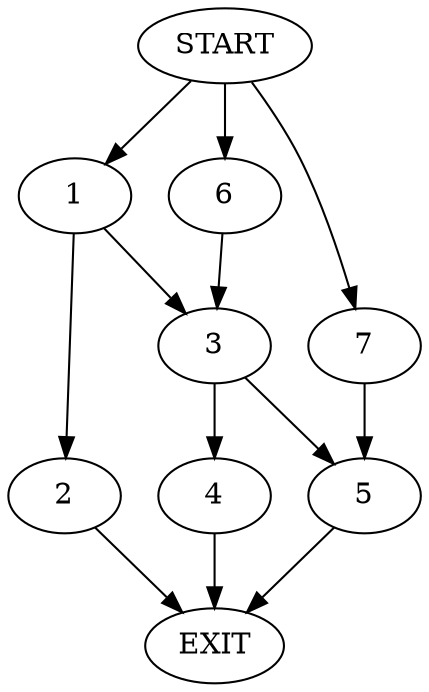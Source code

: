 digraph {
0 [label="START"]
8 [label="EXIT"]
0 -> 1
1 -> 2
1 -> 3
2 -> 8
3 -> 4
3 -> 5
0 -> 6
6 -> 3
5 -> 8
4 -> 8
0 -> 7
7 -> 5
}
